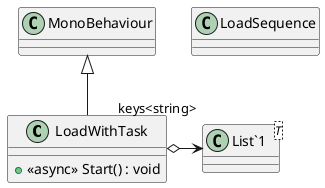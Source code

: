 @startuml
class LoadWithTask {
    + <<async>> Start() : void
}
class LoadSequence {
}
class "List`1"<T> {
}
MonoBehaviour <|-- LoadWithTask
LoadWithTask o-> "keys<string>" "List`1"
@enduml
